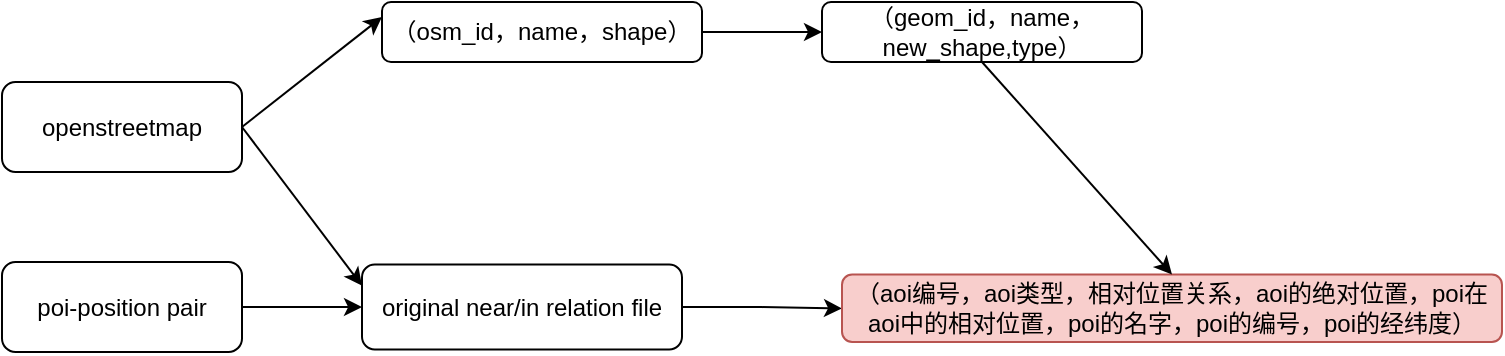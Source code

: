 <mxfile version="22.1.11" type="github">
  <diagram name="第 1 页" id="S23yl2sxOS8CAmGfHx1a">
    <mxGraphModel dx="1434" dy="786" grid="1" gridSize="10" guides="1" tooltips="1" connect="1" arrows="1" fold="1" page="1" pageScale="1" pageWidth="827" pageHeight="1169" math="0" shadow="0">
      <root>
        <mxCell id="0" />
        <mxCell id="1" parent="0" />
        <mxCell id="iZcvKRIZZZ634ZMpJVkS-13" value="" style="edgeStyle=orthogonalEdgeStyle;rounded=0;orthogonalLoop=1;jettySize=auto;html=1;" edge="1" parent="1" source="iZcvKRIZZZ634ZMpJVkS-1" target="iZcvKRIZZZ634ZMpJVkS-5">
          <mxGeometry relative="1" as="geometry" />
        </mxCell>
        <mxCell id="iZcvKRIZZZ634ZMpJVkS-1" value="（osm_id，name，shape）&lt;br&gt;" style="rounded=1;whiteSpace=wrap;html=1;" vertex="1" parent="1">
          <mxGeometry x="190" y="320" width="160" height="30" as="geometry" />
        </mxCell>
        <mxCell id="iZcvKRIZZZ634ZMpJVkS-2" value="openstreetmap" style="rounded=1;whiteSpace=wrap;html=1;" vertex="1" parent="1">
          <mxGeometry y="360" width="120" height="45" as="geometry" />
        </mxCell>
        <mxCell id="iZcvKRIZZZ634ZMpJVkS-9" value="" style="edgeStyle=orthogonalEdgeStyle;rounded=0;orthogonalLoop=1;jettySize=auto;html=1;" edge="1" parent="1" source="iZcvKRIZZZ634ZMpJVkS-3" target="iZcvKRIZZZ634ZMpJVkS-7">
          <mxGeometry relative="1" as="geometry" />
        </mxCell>
        <mxCell id="iZcvKRIZZZ634ZMpJVkS-3" value="poi-position pair" style="rounded=1;whiteSpace=wrap;html=1;" vertex="1" parent="1">
          <mxGeometry y="450" width="120" height="45" as="geometry" />
        </mxCell>
        <mxCell id="iZcvKRIZZZ634ZMpJVkS-4" value="" style="endArrow=classic;html=1;rounded=0;exitX=1;exitY=0.5;exitDx=0;exitDy=0;entryX=0;entryY=0.25;entryDx=0;entryDy=0;" edge="1" parent="1" source="iZcvKRIZZZ634ZMpJVkS-2" target="iZcvKRIZZZ634ZMpJVkS-1">
          <mxGeometry width="50" height="50" relative="1" as="geometry">
            <mxPoint x="160" y="400" as="sourcePoint" />
            <mxPoint x="210" y="350" as="targetPoint" />
          </mxGeometry>
        </mxCell>
        <mxCell id="iZcvKRIZZZ634ZMpJVkS-5" value="（geom_id，name，new_shape,type）" style="rounded=1;whiteSpace=wrap;html=1;" vertex="1" parent="1">
          <mxGeometry x="410" y="320" width="160" height="30" as="geometry" />
        </mxCell>
        <mxCell id="iZcvKRIZZZ634ZMpJVkS-15" value="" style="edgeStyle=orthogonalEdgeStyle;rounded=0;orthogonalLoop=1;jettySize=auto;html=1;" edge="1" parent="1" source="iZcvKRIZZZ634ZMpJVkS-7" target="iZcvKRIZZZ634ZMpJVkS-10">
          <mxGeometry relative="1" as="geometry" />
        </mxCell>
        <mxCell id="iZcvKRIZZZ634ZMpJVkS-7" value="original near/in relation file" style="rounded=1;whiteSpace=wrap;html=1;" vertex="1" parent="1">
          <mxGeometry x="180" y="451.25" width="160" height="42.5" as="geometry" />
        </mxCell>
        <mxCell id="iZcvKRIZZZ634ZMpJVkS-8" value="" style="endArrow=classic;html=1;rounded=0;exitX=1;exitY=0.5;exitDx=0;exitDy=0;entryX=0;entryY=0.25;entryDx=0;entryDy=0;" edge="1" parent="1" source="iZcvKRIZZZ634ZMpJVkS-2" target="iZcvKRIZZZ634ZMpJVkS-7">
          <mxGeometry width="50" height="50" relative="1" as="geometry">
            <mxPoint x="390" y="430" as="sourcePoint" />
            <mxPoint x="440" y="380" as="targetPoint" />
          </mxGeometry>
        </mxCell>
        <mxCell id="iZcvKRIZZZ634ZMpJVkS-10" value="&lt;p data-pm-slice=&quot;1 1 [&amp;quot;table&amp;quot;,null,&amp;quot;table_row&amp;quot;,null,&amp;quot;table_cell&amp;quot;,null]&quot; data-node-id=&quot;79c4e0c3b3f442b589842156487529aa&quot; data-diff-id=&quot;ct-diff-id-17b93276-4b91-46b2-b70c-5919634da3ed&quot; style=&quot;min-height: 24px;margin: 8px 0;&quot;&gt;（aoi编号，aoi类型，相对位置关系，aoi的绝对位置，poi在aoi中的相对位置，poi的名字，poi的编号，poi的经纬度）&lt;/p&gt;" style="rounded=1;whiteSpace=wrap;html=1;fillColor=#f8cecc;strokeColor=#b85450;" vertex="1" parent="1">
          <mxGeometry x="420" y="456.25" width="330" height="33.75" as="geometry" />
        </mxCell>
        <mxCell id="iZcvKRIZZZ634ZMpJVkS-14" value="" style="endArrow=classic;html=1;rounded=0;exitX=0.5;exitY=1;exitDx=0;exitDy=0;entryX=0.5;entryY=0;entryDx=0;entryDy=0;" edge="1" parent="1" source="iZcvKRIZZZ634ZMpJVkS-5" target="iZcvKRIZZZ634ZMpJVkS-10">
          <mxGeometry width="50" height="50" relative="1" as="geometry">
            <mxPoint x="620" y="280" as="sourcePoint" />
            <mxPoint x="670" y="230" as="targetPoint" />
          </mxGeometry>
        </mxCell>
      </root>
    </mxGraphModel>
  </diagram>
</mxfile>
